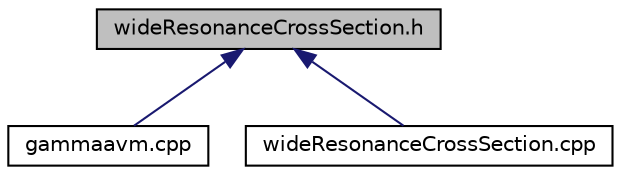 digraph "wideResonanceCrossSection.h"
{
 // LATEX_PDF_SIZE
  bgcolor="transparent";
  edge [fontname="Helvetica",fontsize="10",labelfontname="Helvetica",labelfontsize="10"];
  node [fontname="Helvetica",fontsize="10",shape=record];
  Node18 [label="wideResonanceCrossSection.h",height=0.2,width=0.4,color="black", fillcolor="grey75", style="filled", fontcolor="black",tooltip=" "];
  Node18 -> Node19 [dir="back",color="midnightblue",fontsize="10",style="solid",fontname="Helvetica"];
  Node19 [label="gammaavm.cpp",height=0.2,width=0.4,color="black",URL="$gammaavm_8cpp.html",tooltip=" "];
  Node18 -> Node20 [dir="back",color="midnightblue",fontsize="10",style="solid",fontname="Helvetica"];
  Node20 [label="wideResonanceCrossSection.cpp",height=0.2,width=0.4,color="black",URL="$wideResonanceCrossSection_8cpp.html",tooltip=" "];
}
